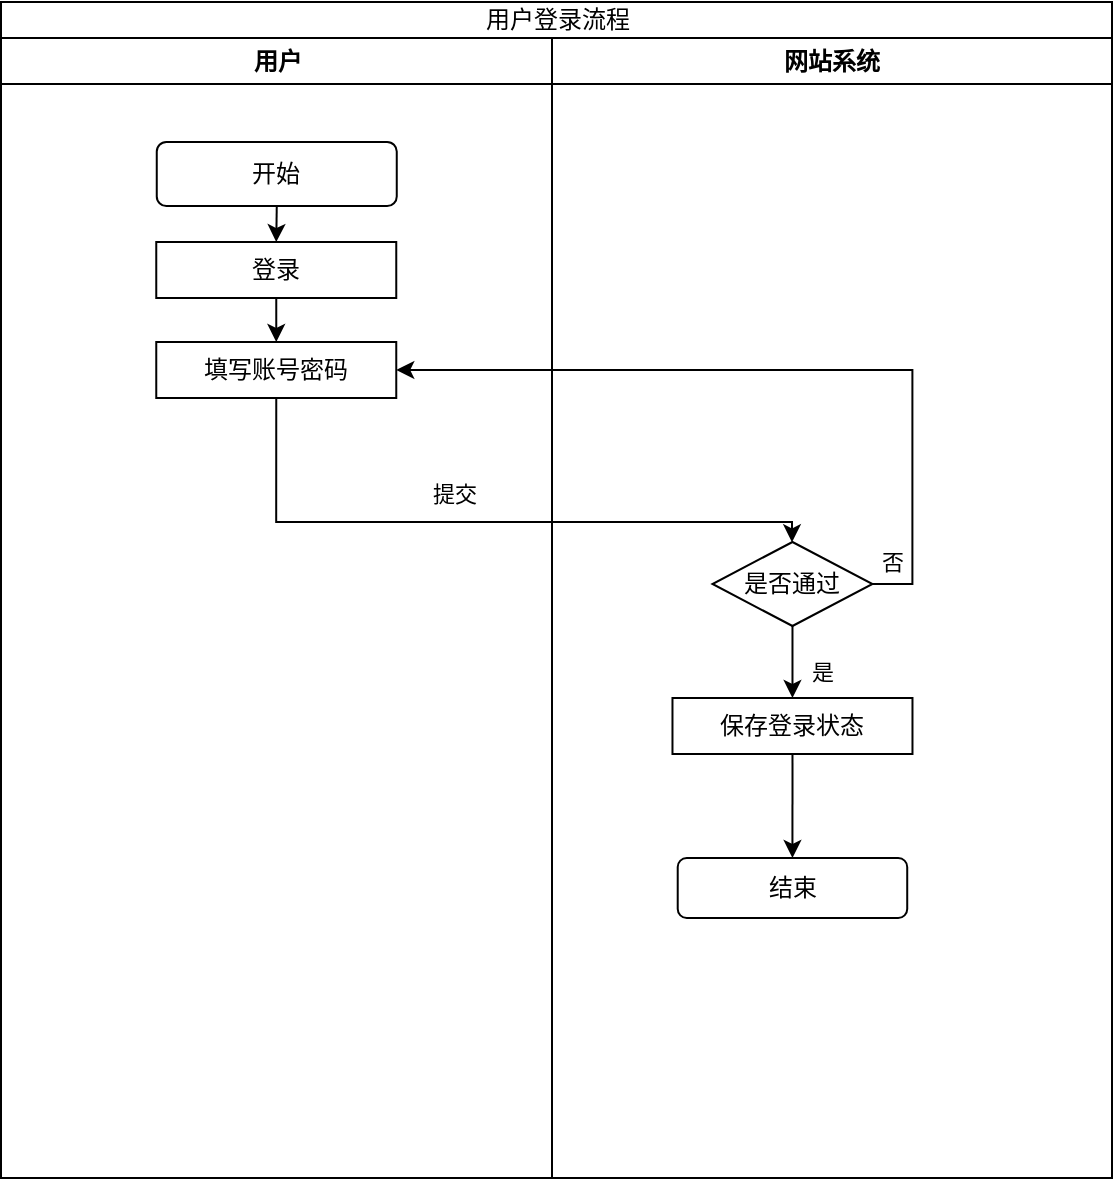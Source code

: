 <mxfile version="17.1.0" type="github">
  <diagram id="UV5ZMSM5LCMfzNt8Aftr" name="Page-1">
    <mxGraphModel dx="1065" dy="409" grid="1" gridSize="10" guides="1" tooltips="1" connect="1" arrows="1" fold="1" page="1" pageScale="1" pageWidth="850" pageHeight="1100" math="0" shadow="0">
      <root>
        <mxCell id="0" />
        <mxCell id="1" parent="0" />
        <mxCell id="uvsU0Gj65J6yw6Juhzqe-1" value="用户" style="swimlane;whiteSpace=wrap;startSize=23;strokeColor=#000000;" vertex="1" parent="1">
          <mxGeometry x="444.5" y="128" width="275.5" height="570" as="geometry" />
        </mxCell>
        <mxCell id="uvsU0Gj65J6yw6Juhzqe-2" style="edgeStyle=orthogonalEdgeStyle;rounded=0;orthogonalLoop=1;jettySize=auto;html=1;exitX=0.5;exitY=1;exitDx=0;exitDy=0;entryX=0.5;entryY=0;entryDx=0;entryDy=0;" edge="1" parent="uvsU0Gj65J6yw6Juhzqe-1" source="uvsU0Gj65J6yw6Juhzqe-3" target="uvsU0Gj65J6yw6Juhzqe-5">
          <mxGeometry relative="1" as="geometry" />
        </mxCell>
        <mxCell id="uvsU0Gj65J6yw6Juhzqe-3" value="开始" style="rounded=1;whiteSpace=wrap;html=1;" vertex="1" parent="uvsU0Gj65J6yw6Juhzqe-1">
          <mxGeometry x="77.88" y="52" width="120" height="32" as="geometry" />
        </mxCell>
        <mxCell id="uvsU0Gj65J6yw6Juhzqe-4" style="edgeStyle=orthogonalEdgeStyle;rounded=0;orthogonalLoop=1;jettySize=auto;html=1;exitX=0.5;exitY=1;exitDx=0;exitDy=0;entryX=0.5;entryY=0;entryDx=0;entryDy=0;" edge="1" parent="uvsU0Gj65J6yw6Juhzqe-1" source="uvsU0Gj65J6yw6Juhzqe-5" target="uvsU0Gj65J6yw6Juhzqe-6">
          <mxGeometry relative="1" as="geometry" />
        </mxCell>
        <mxCell id="uvsU0Gj65J6yw6Juhzqe-5" value="登录" style="rounded=0;whiteSpace=wrap;html=1;" vertex="1" parent="uvsU0Gj65J6yw6Juhzqe-1">
          <mxGeometry x="77.63" y="102" width="120" height="28" as="geometry" />
        </mxCell>
        <mxCell id="uvsU0Gj65J6yw6Juhzqe-6" value="填写账号密码" style="rounded=0;whiteSpace=wrap;html=1;" vertex="1" parent="uvsU0Gj65J6yw6Juhzqe-1">
          <mxGeometry x="77.63" y="152" width="120" height="28" as="geometry" />
        </mxCell>
        <mxCell id="uvsU0Gj65J6yw6Juhzqe-7" value="网站系统" style="swimlane;whiteSpace=wrap;strokeColor=#000000;" vertex="1" parent="1">
          <mxGeometry x="720" y="128" width="280" height="570" as="geometry" />
        </mxCell>
        <mxCell id="uvsU0Gj65J6yw6Juhzqe-8" value="结束" style="rounded=1;whiteSpace=wrap;html=1;strokeColor=#000000;" vertex="1" parent="uvsU0Gj65J6yw6Juhzqe-7">
          <mxGeometry x="62.86" y="410" width="114.75" height="30" as="geometry" />
        </mxCell>
        <mxCell id="uvsU0Gj65J6yw6Juhzqe-9" style="edgeStyle=orthogonalEdgeStyle;rounded=0;orthogonalLoop=1;jettySize=auto;html=1;exitX=0.5;exitY=1;exitDx=0;exitDy=0;entryX=0.5;entryY=0;entryDx=0;entryDy=0;strokeColor=#000000;" edge="1" parent="uvsU0Gj65J6yw6Juhzqe-7" source="uvsU0Gj65J6yw6Juhzqe-11" target="uvsU0Gj65J6yw6Juhzqe-8">
          <mxGeometry relative="1" as="geometry">
            <mxPoint x="137.63" y="476" as="sourcePoint" />
          </mxGeometry>
        </mxCell>
        <mxCell id="uvsU0Gj65J6yw6Juhzqe-10" value="是否通过" style="rhombus;whiteSpace=wrap;html=1;strokeColor=#000000;" vertex="1" parent="uvsU0Gj65J6yw6Juhzqe-7">
          <mxGeometry x="80.24" y="252" width="80" height="42" as="geometry" />
        </mxCell>
        <mxCell id="uvsU0Gj65J6yw6Juhzqe-11" value="保存登录状态" style="rounded=0;whiteSpace=wrap;html=1;" vertex="1" parent="uvsU0Gj65J6yw6Juhzqe-7">
          <mxGeometry x="60.24" y="330" width="120" height="28" as="geometry" />
        </mxCell>
        <mxCell id="uvsU0Gj65J6yw6Juhzqe-12" value="是" style="edgeStyle=orthogonalEdgeStyle;rounded=0;orthogonalLoop=1;jettySize=auto;html=1;exitX=0.5;exitY=1;exitDx=0;exitDy=0;strokeColor=#000000;entryX=0.5;entryY=0;entryDx=0;entryDy=0;" edge="1" parent="uvsU0Gj65J6yw6Juhzqe-7" source="uvsU0Gj65J6yw6Juhzqe-10" target="uvsU0Gj65J6yw6Juhzqe-11">
          <mxGeometry x="0.286" y="15" relative="1" as="geometry">
            <mxPoint x="120" y="333" as="targetPoint" />
            <mxPoint as="offset" />
          </mxGeometry>
        </mxCell>
        <mxCell id="uvsU0Gj65J6yw6Juhzqe-13" value="用户登录流程" style="rounded=0;whiteSpace=wrap;html=1;" vertex="1" parent="1">
          <mxGeometry x="444.5" y="110" width="555.5" height="18" as="geometry" />
        </mxCell>
        <mxCell id="uvsU0Gj65J6yw6Juhzqe-14" style="edgeStyle=orthogonalEdgeStyle;rounded=0;orthogonalLoop=1;jettySize=auto;html=1;exitX=0.5;exitY=1;exitDx=0;exitDy=0;" edge="1" parent="1" source="uvsU0Gj65J6yw6Juhzqe-6" target="uvsU0Gj65J6yw6Juhzqe-10">
          <mxGeometry relative="1" as="geometry">
            <Array as="points">
              <mxPoint x="582" y="370" />
              <mxPoint x="840" y="370" />
            </Array>
          </mxGeometry>
        </mxCell>
        <mxCell id="uvsU0Gj65J6yw6Juhzqe-16" value="提交" style="edgeLabel;html=1;align=center;verticalAlign=middle;resizable=0;points=[];" vertex="1" connectable="0" parent="uvsU0Gj65J6yw6Juhzqe-14">
          <mxGeometry x="-0.089" relative="1" as="geometry">
            <mxPoint y="-14" as="offset" />
          </mxGeometry>
        </mxCell>
        <mxCell id="uvsU0Gj65J6yw6Juhzqe-15" value="否" style="edgeStyle=orthogonalEdgeStyle;rounded=0;orthogonalLoop=1;jettySize=auto;html=1;exitX=1;exitY=0.5;exitDx=0;exitDy=0;entryX=1;entryY=0.5;entryDx=0;entryDy=0;" edge="1" parent="1" source="uvsU0Gj65J6yw6Juhzqe-10" target="uvsU0Gj65J6yw6Juhzqe-6">
          <mxGeometry x="-0.839" y="10" relative="1" as="geometry">
            <mxPoint as="offset" />
          </mxGeometry>
        </mxCell>
      </root>
    </mxGraphModel>
  </diagram>
</mxfile>

